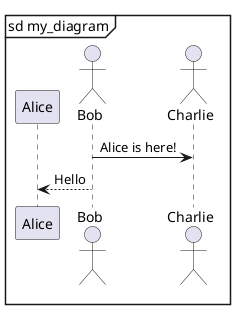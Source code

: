 @startuml
mainframe sd my_diagram

participant Alice
actor Bob
actor Charlie

Bob -> Charlie : Alice is here!
Bob --> Alice : Hello
@enduml
